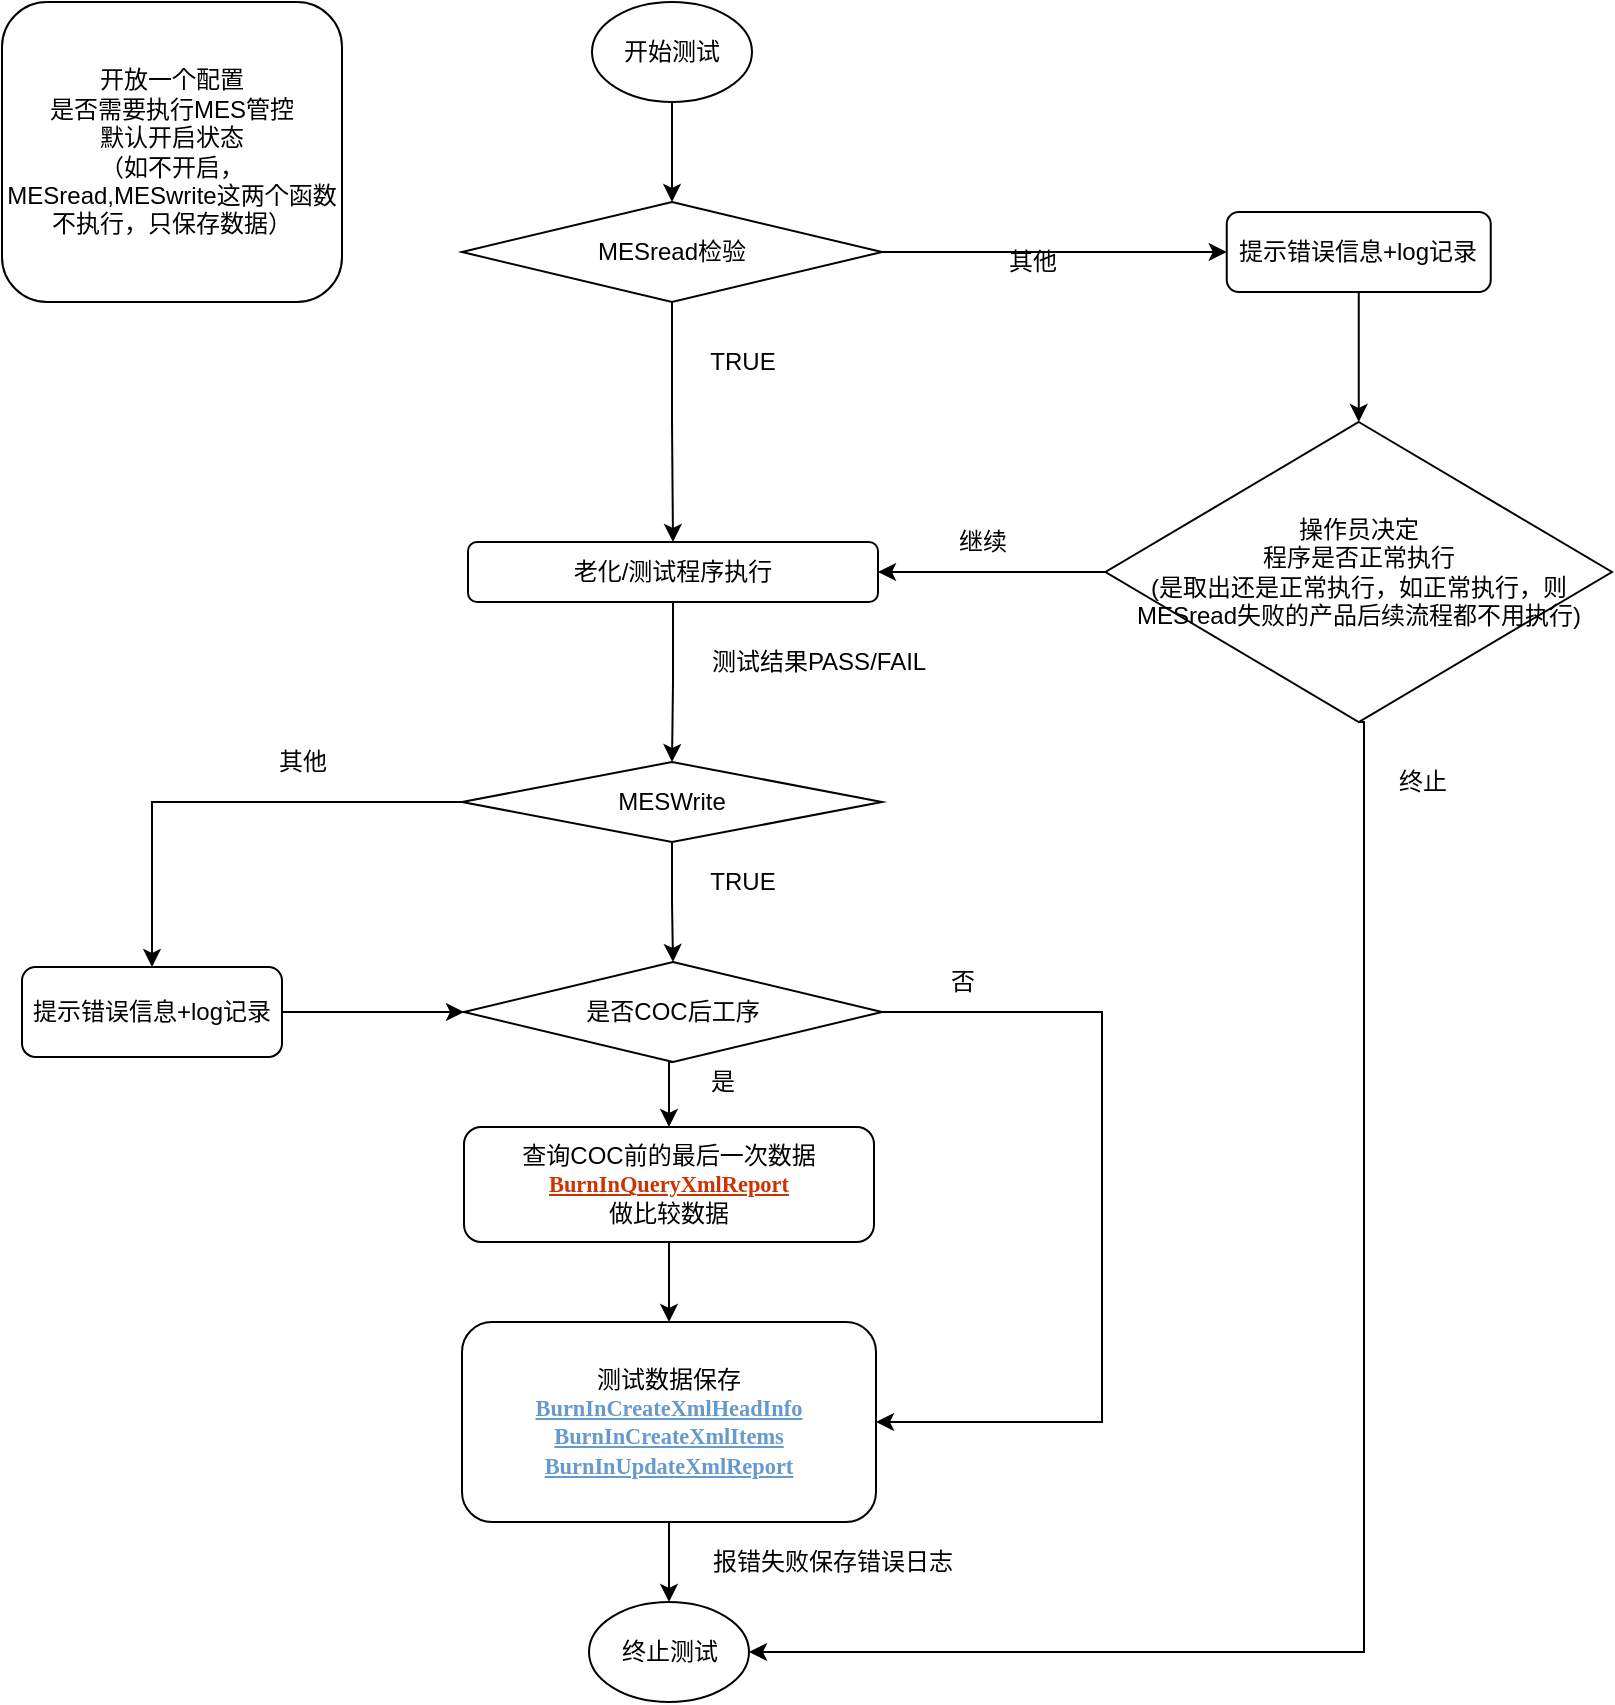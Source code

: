 <mxfile version="13.10.9" type="github">
  <diagram id="5T9wR4AY3SMY6nAXBZZY" name="Page-1">
    <mxGraphModel dx="1673" dy="908" grid="1" gridSize="10" guides="1" tooltips="1" connect="1" arrows="1" fold="1" page="1" pageScale="1" pageWidth="827" pageHeight="1169" math="0" shadow="0">
      <root>
        <mxCell id="0" />
        <mxCell id="1" parent="0" />
        <mxCell id="foVf6A6aa1Ry9OMPZvBM-12" style="edgeStyle=orthogonalEdgeStyle;rounded=0;orthogonalLoop=1;jettySize=auto;html=1;exitX=0.5;exitY=1;exitDx=0;exitDy=0;entryX=0.5;entryY=0;entryDx=0;entryDy=0;" edge="1" parent="1" source="foVf6A6aa1Ry9OMPZvBM-1" target="foVf6A6aa1Ry9OMPZvBM-3">
          <mxGeometry relative="1" as="geometry" />
        </mxCell>
        <mxCell id="foVf6A6aa1Ry9OMPZvBM-1" value="开始测试" style="ellipse;whiteSpace=wrap;html=1;" vertex="1" parent="1">
          <mxGeometry x="315" y="20" width="80" height="50" as="geometry" />
        </mxCell>
        <mxCell id="foVf6A6aa1Ry9OMPZvBM-29" style="edgeStyle=orthogonalEdgeStyle;rounded=0;orthogonalLoop=1;jettySize=auto;html=1;entryX=0.5;entryY=0;entryDx=0;entryDy=0;" edge="1" parent="1" source="foVf6A6aa1Ry9OMPZvBM-3" target="foVf6A6aa1Ry9OMPZvBM-4">
          <mxGeometry relative="1" as="geometry" />
        </mxCell>
        <mxCell id="foVf6A6aa1Ry9OMPZvBM-50" style="edgeStyle=orthogonalEdgeStyle;rounded=0;orthogonalLoop=1;jettySize=auto;html=1;exitX=1;exitY=0.5;exitDx=0;exitDy=0;entryX=0;entryY=0.5;entryDx=0;entryDy=0;" edge="1" parent="1" source="foVf6A6aa1Ry9OMPZvBM-3" target="foVf6A6aa1Ry9OMPZvBM-10">
          <mxGeometry relative="1" as="geometry" />
        </mxCell>
        <mxCell id="foVf6A6aa1Ry9OMPZvBM-3" value="MESread检验" style="rhombus;whiteSpace=wrap;html=1;" vertex="1" parent="1">
          <mxGeometry x="250" y="120" width="210" height="50" as="geometry" />
        </mxCell>
        <mxCell id="foVf6A6aa1Ry9OMPZvBM-16" style="edgeStyle=orthogonalEdgeStyle;rounded=0;orthogonalLoop=1;jettySize=auto;html=1;exitX=0.5;exitY=1;exitDx=0;exitDy=0;entryX=0.5;entryY=0;entryDx=0;entryDy=0;" edge="1" parent="1" source="foVf6A6aa1Ry9OMPZvBM-4" target="foVf6A6aa1Ry9OMPZvBM-5">
          <mxGeometry relative="1" as="geometry" />
        </mxCell>
        <mxCell id="foVf6A6aa1Ry9OMPZvBM-4" value="老化/测试程序执行" style="rounded=1;whiteSpace=wrap;html=1;" vertex="1" parent="1">
          <mxGeometry x="253" y="290" width="205" height="30" as="geometry" />
        </mxCell>
        <mxCell id="foVf6A6aa1Ry9OMPZvBM-23" style="edgeStyle=orthogonalEdgeStyle;rounded=0;orthogonalLoop=1;jettySize=auto;html=1;exitX=0;exitY=0.5;exitDx=0;exitDy=0;entryX=0.5;entryY=0;entryDx=0;entryDy=0;" edge="1" parent="1" source="foVf6A6aa1Ry9OMPZvBM-5" target="foVf6A6aa1Ry9OMPZvBM-22">
          <mxGeometry relative="1" as="geometry" />
        </mxCell>
        <mxCell id="foVf6A6aa1Ry9OMPZvBM-30" style="edgeStyle=orthogonalEdgeStyle;rounded=0;orthogonalLoop=1;jettySize=auto;html=1;exitX=0.5;exitY=1;exitDx=0;exitDy=0;" edge="1" parent="1" source="foVf6A6aa1Ry9OMPZvBM-5" target="foVf6A6aa1Ry9OMPZvBM-25">
          <mxGeometry relative="1" as="geometry" />
        </mxCell>
        <mxCell id="foVf6A6aa1Ry9OMPZvBM-5" value="MESWrite" style="rhombus;whiteSpace=wrap;html=1;" vertex="1" parent="1">
          <mxGeometry x="250" y="400" width="210" height="40" as="geometry" />
        </mxCell>
        <mxCell id="foVf6A6aa1Ry9OMPZvBM-35" style="edgeStyle=orthogonalEdgeStyle;rounded=0;orthogonalLoop=1;jettySize=auto;html=1;exitX=0.5;exitY=1;exitDx=0;exitDy=0;entryX=0.5;entryY=0;entryDx=0;entryDy=0;" edge="1" parent="1" source="foVf6A6aa1Ry9OMPZvBM-7" target="foVf6A6aa1Ry9OMPZvBM-8">
          <mxGeometry relative="1" as="geometry" />
        </mxCell>
        <mxCell id="foVf6A6aa1Ry9OMPZvBM-7" value="测试数据保存&lt;br&gt;&lt;a href=&quot;http://192.168.6.5:9001/webservices/mestrace/meswebservice.asmx?op=BurnInCreateXmlHeadInfo&quot; style=&quot;color: rgb(102 , 153 , 204) ; font-weight: bold ; font-family: &amp;#34;verdana&amp;#34; ; font-size: 11.2px ; text-align: left ; background-color: rgb(255 , 255 , 255)&quot;&gt;BurnInCreateXmlHeadInfo&lt;/a&gt;&lt;br&gt;&lt;a href=&quot;http://192.168.6.5:9001/webservices/mestrace/meswebservice.asmx?op=BurnInCreateXmlItems&quot; style=&quot;color: rgb(102 , 153 , 204) ; font-weight: bold ; font-family: &amp;#34;verdana&amp;#34; ; font-size: 11.2px ; text-align: left ; background-color: rgb(255 , 255 , 255)&quot;&gt;BurnInCreateXmlItems&lt;/a&gt;&lt;br&gt;&lt;a href=&quot;http://192.168.6.5:9001/webservices/mestrace/meswebservice.asmx?op=BurnInUpdateXmlReport&quot; style=&quot;color: rgb(102 , 153 , 204) ; font-weight: bold ; font-family: &amp;#34;verdana&amp;#34; ; font-size: 11.2px ; text-align: left ; background-color: rgb(255 , 255 , 255)&quot;&gt;BurnInUpdateXmlReport&lt;/a&gt;" style="rounded=1;whiteSpace=wrap;html=1;" vertex="1" parent="1">
          <mxGeometry x="250" y="680" width="207" height="100" as="geometry" />
        </mxCell>
        <mxCell id="foVf6A6aa1Ry9OMPZvBM-8" value="终止测试" style="ellipse;whiteSpace=wrap;html=1;" vertex="1" parent="1">
          <mxGeometry x="313.5" y="820" width="80" height="50" as="geometry" />
        </mxCell>
        <mxCell id="foVf6A6aa1Ry9OMPZvBM-45" style="edgeStyle=orthogonalEdgeStyle;rounded=0;orthogonalLoop=1;jettySize=auto;html=1;entryX=0.5;entryY=0;entryDx=0;entryDy=0;" edge="1" parent="1" source="foVf6A6aa1Ry9OMPZvBM-10" target="foVf6A6aa1Ry9OMPZvBM-43">
          <mxGeometry relative="1" as="geometry" />
        </mxCell>
        <mxCell id="foVf6A6aa1Ry9OMPZvBM-10" value="提示错误信息+log记录" style="rounded=1;whiteSpace=wrap;html=1;" vertex="1" parent="1">
          <mxGeometry x="632.37" y="125" width="132" height="40" as="geometry" />
        </mxCell>
        <mxCell id="foVf6A6aa1Ry9OMPZvBM-14" value="TRUE&lt;br&gt;" style="text;html=1;align=center;verticalAlign=middle;resizable=0;points=[];autosize=1;" vertex="1" parent="1">
          <mxGeometry x="365" y="190" width="50" height="20" as="geometry" />
        </mxCell>
        <mxCell id="foVf6A6aa1Ry9OMPZvBM-15" value="其他" style="text;html=1;align=center;verticalAlign=middle;resizable=0;points=[];autosize=1;" vertex="1" parent="1">
          <mxGeometry x="515" y="140" width="40" height="20" as="geometry" />
        </mxCell>
        <mxCell id="foVf6A6aa1Ry9OMPZvBM-17" value="测试结果PASS/FAIL" style="text;html=1;align=center;verticalAlign=middle;resizable=0;points=[];autosize=1;" vertex="1" parent="1">
          <mxGeometry x="368" y="340" width="120" height="20" as="geometry" />
        </mxCell>
        <mxCell id="foVf6A6aa1Ry9OMPZvBM-38" style="edgeStyle=orthogonalEdgeStyle;rounded=0;orthogonalLoop=1;jettySize=auto;html=1;entryX=0;entryY=0.5;entryDx=0;entryDy=0;" edge="1" parent="1" source="foVf6A6aa1Ry9OMPZvBM-22" target="foVf6A6aa1Ry9OMPZvBM-25">
          <mxGeometry relative="1" as="geometry" />
        </mxCell>
        <mxCell id="foVf6A6aa1Ry9OMPZvBM-22" value="提示错误信息+log记录" style="rounded=1;whiteSpace=wrap;html=1;" vertex="1" parent="1">
          <mxGeometry x="30" y="502.5" width="130" height="45" as="geometry" />
        </mxCell>
        <mxCell id="foVf6A6aa1Ry9OMPZvBM-33" style="edgeStyle=orthogonalEdgeStyle;rounded=0;orthogonalLoop=1;jettySize=auto;html=1;exitX=0.5;exitY=1;exitDx=0;exitDy=0;entryX=0.5;entryY=0;entryDx=0;entryDy=0;" edge="1" parent="1" source="foVf6A6aa1Ry9OMPZvBM-25" target="foVf6A6aa1Ry9OMPZvBM-27">
          <mxGeometry relative="1" as="geometry" />
        </mxCell>
        <mxCell id="foVf6A6aa1Ry9OMPZvBM-40" style="edgeStyle=orthogonalEdgeStyle;rounded=0;orthogonalLoop=1;jettySize=auto;html=1;exitX=1;exitY=0.5;exitDx=0;exitDy=0;entryX=1;entryY=0.5;entryDx=0;entryDy=0;" edge="1" parent="1" source="foVf6A6aa1Ry9OMPZvBM-25" target="foVf6A6aa1Ry9OMPZvBM-7">
          <mxGeometry relative="1" as="geometry">
            <Array as="points">
              <mxPoint x="570" y="525" />
              <mxPoint x="570" y="730" />
            </Array>
          </mxGeometry>
        </mxCell>
        <mxCell id="foVf6A6aa1Ry9OMPZvBM-25" value="是否COC后工序" style="rhombus;whiteSpace=wrap;html=1;" vertex="1" parent="1">
          <mxGeometry x="251" y="500" width="209" height="50" as="geometry" />
        </mxCell>
        <mxCell id="foVf6A6aa1Ry9OMPZvBM-34" style="edgeStyle=orthogonalEdgeStyle;rounded=0;orthogonalLoop=1;jettySize=auto;html=1;exitX=0.5;exitY=1;exitDx=0;exitDy=0;entryX=0.5;entryY=0;entryDx=0;entryDy=0;" edge="1" parent="1" source="foVf6A6aa1Ry9OMPZvBM-27" target="foVf6A6aa1Ry9OMPZvBM-7">
          <mxGeometry relative="1" as="geometry" />
        </mxCell>
        <mxCell id="foVf6A6aa1Ry9OMPZvBM-27" value="查询COC前的最后一次数据&lt;br&gt;&lt;a href=&quot;http://192.168.6.5:9001/webservices/mestrace/meswebservice.asmx?op=BurnInQueryXmlReport&quot; style=&quot;color: rgb(204 , 51 , 0) ; font-weight: bold ; font-family: &amp;#34;verdana&amp;#34; ; font-size: 11.2px ; text-align: left ; background-color: rgb(255 , 255 , 255)&quot;&gt;BurnInQueryXmlReport&lt;/a&gt;&lt;br&gt;做比较数据" style="rounded=1;whiteSpace=wrap;html=1;" vertex="1" parent="1">
          <mxGeometry x="251" y="582.5" width="205" height="57.5" as="geometry" />
        </mxCell>
        <mxCell id="foVf6A6aa1Ry9OMPZvBM-31" value="TRUE" style="text;html=1;align=center;verticalAlign=middle;resizable=0;points=[];autosize=1;" vertex="1" parent="1">
          <mxGeometry x="365" y="450" width="50" height="20" as="geometry" />
        </mxCell>
        <mxCell id="foVf6A6aa1Ry9OMPZvBM-32" value="其他" style="text;html=1;align=center;verticalAlign=middle;resizable=0;points=[];autosize=1;" vertex="1" parent="1">
          <mxGeometry x="150" y="390" width="40" height="20" as="geometry" />
        </mxCell>
        <mxCell id="foVf6A6aa1Ry9OMPZvBM-37" value="报错失败保存错误日志" style="text;html=1;align=center;verticalAlign=middle;resizable=0;points=[];autosize=1;" vertex="1" parent="1">
          <mxGeometry x="365" y="790" width="140" height="20" as="geometry" />
        </mxCell>
        <mxCell id="foVf6A6aa1Ry9OMPZvBM-39" value="是" style="text;html=1;align=center;verticalAlign=middle;resizable=0;points=[];autosize=1;" vertex="1" parent="1">
          <mxGeometry x="365" y="550" width="30" height="20" as="geometry" />
        </mxCell>
        <mxCell id="foVf6A6aa1Ry9OMPZvBM-41" value="否" style="text;html=1;align=center;verticalAlign=middle;resizable=0;points=[];autosize=1;" vertex="1" parent="1">
          <mxGeometry x="485" y="500" width="30" height="20" as="geometry" />
        </mxCell>
        <mxCell id="foVf6A6aa1Ry9OMPZvBM-46" style="edgeStyle=orthogonalEdgeStyle;rounded=0;orthogonalLoop=1;jettySize=auto;html=1;exitX=0;exitY=0.5;exitDx=0;exitDy=0;entryX=1;entryY=0.5;entryDx=0;entryDy=0;" edge="1" parent="1" source="foVf6A6aa1Ry9OMPZvBM-43" target="foVf6A6aa1Ry9OMPZvBM-4">
          <mxGeometry relative="1" as="geometry" />
        </mxCell>
        <mxCell id="foVf6A6aa1Ry9OMPZvBM-48" style="edgeStyle=orthogonalEdgeStyle;rounded=0;orthogonalLoop=1;jettySize=auto;html=1;exitX=0.5;exitY=1;exitDx=0;exitDy=0;" edge="1" parent="1" source="foVf6A6aa1Ry9OMPZvBM-43" target="foVf6A6aa1Ry9OMPZvBM-8">
          <mxGeometry relative="1" as="geometry">
            <Array as="points">
              <mxPoint x="701" y="845" />
            </Array>
          </mxGeometry>
        </mxCell>
        <mxCell id="foVf6A6aa1Ry9OMPZvBM-43" value="操作员决定&lt;br&gt;程序是否正常执行&lt;br&gt;(是取出还是正常执行，如正常执行，则MESread失败的产品后续流程都不用执行)" style="rhombus;whiteSpace=wrap;html=1;" vertex="1" parent="1">
          <mxGeometry x="571.75" y="230" width="253.25" height="150" as="geometry" />
        </mxCell>
        <mxCell id="foVf6A6aa1Ry9OMPZvBM-47" value="继续" style="text;html=1;align=center;verticalAlign=middle;resizable=0;points=[];autosize=1;" vertex="1" parent="1">
          <mxGeometry x="490" y="280" width="40" height="20" as="geometry" />
        </mxCell>
        <mxCell id="foVf6A6aa1Ry9OMPZvBM-49" value="终止" style="text;html=1;align=center;verticalAlign=middle;resizable=0;points=[];autosize=1;" vertex="1" parent="1">
          <mxGeometry x="710" y="400" width="40" height="20" as="geometry" />
        </mxCell>
        <mxCell id="foVf6A6aa1Ry9OMPZvBM-51" value="开放一个配置&lt;br&gt;是否需要执行MES管控&lt;br&gt;默认开启状态&lt;br&gt;（如不开启，MESread,MESwrite这两个函数不执行，只保存数据）" style="rounded=1;whiteSpace=wrap;html=1;" vertex="1" parent="1">
          <mxGeometry x="20" y="20" width="170" height="150" as="geometry" />
        </mxCell>
      </root>
    </mxGraphModel>
  </diagram>
</mxfile>
